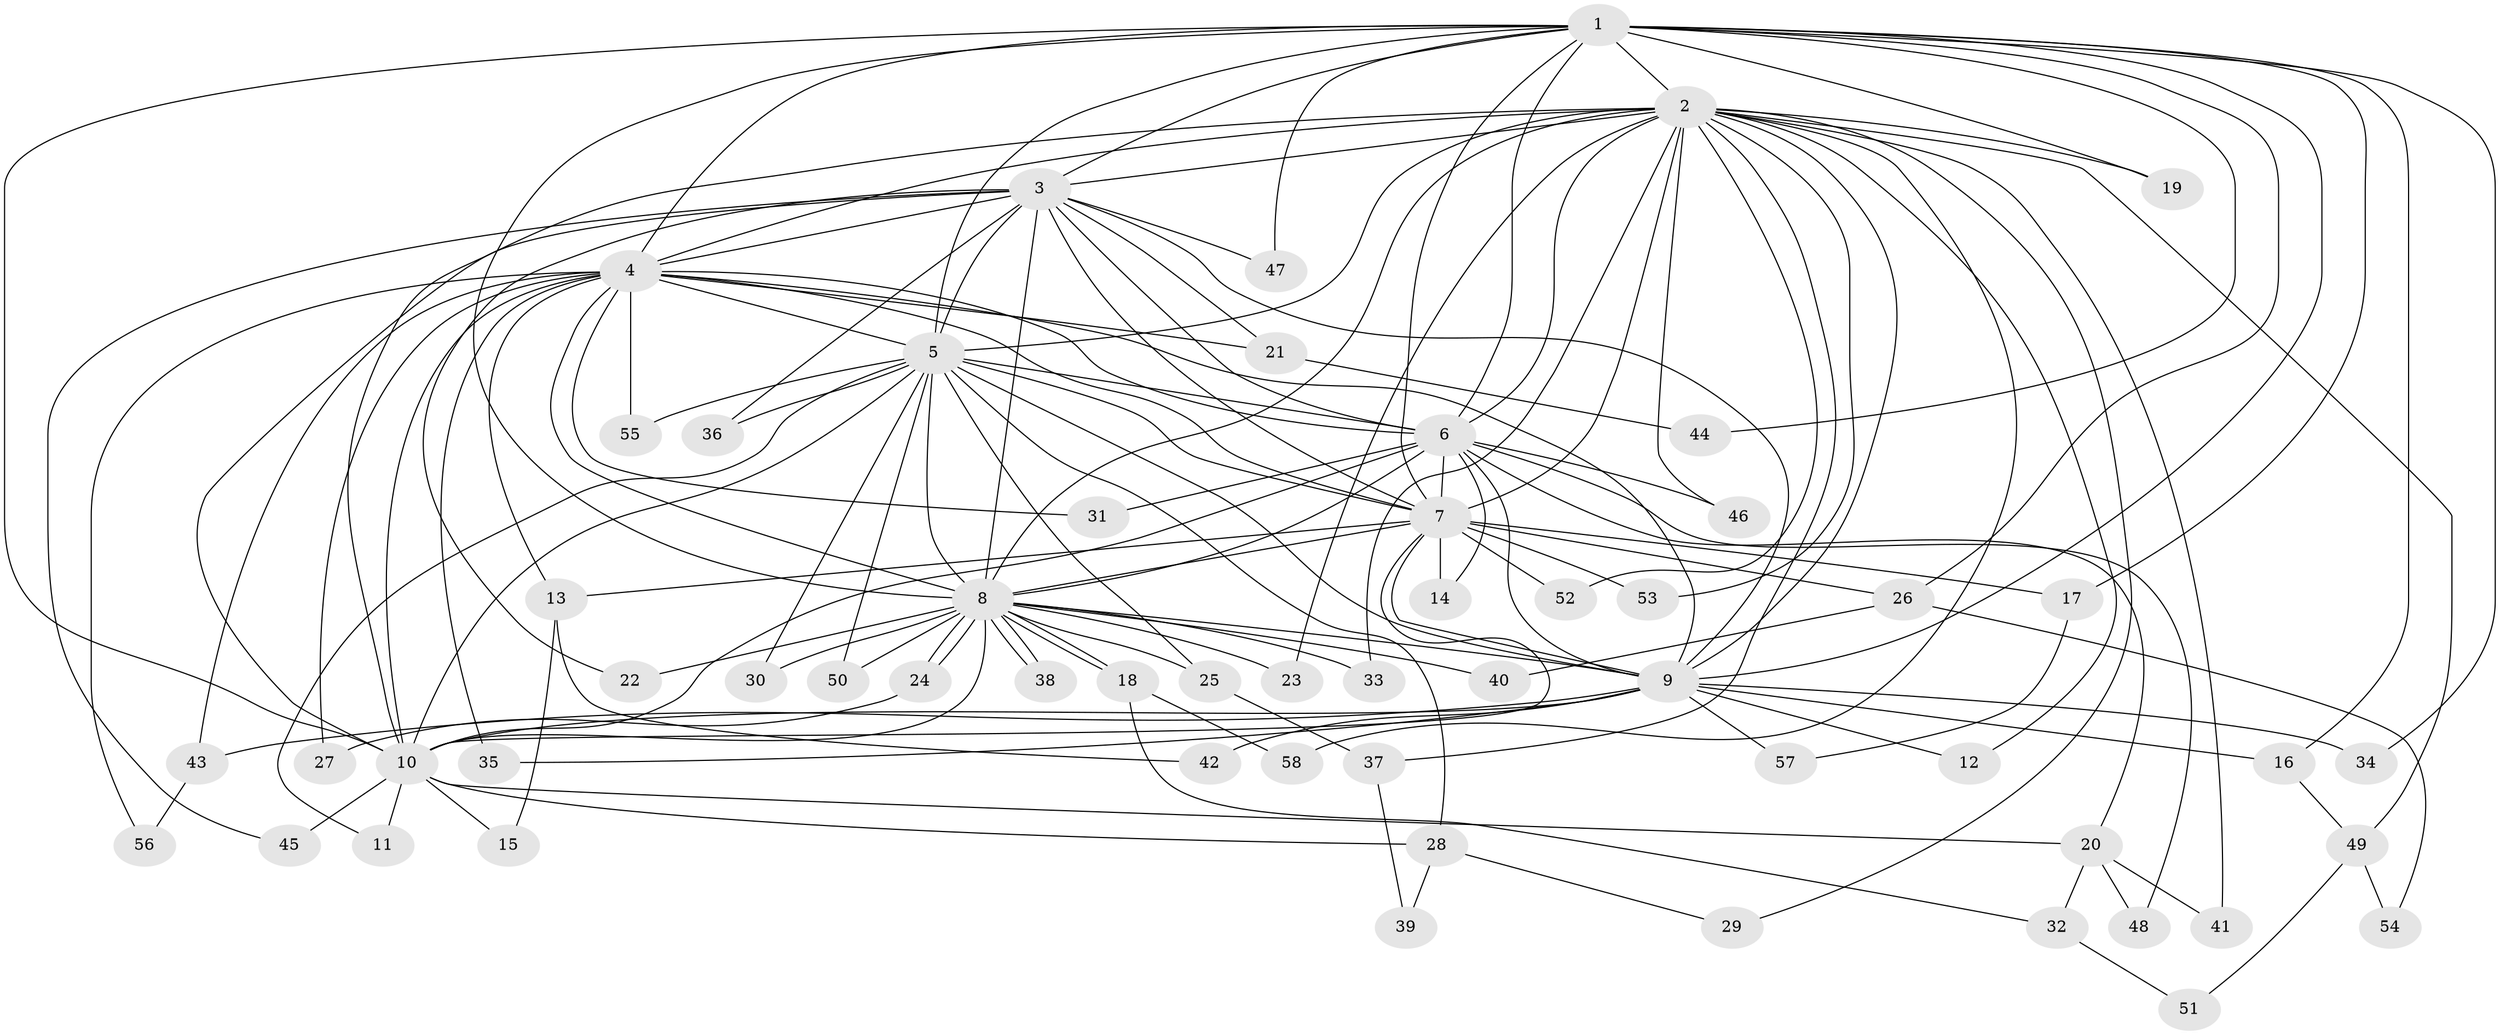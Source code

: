 // Generated by graph-tools (version 1.1) at 2025/10/02/27/25 16:10:58]
// undirected, 58 vertices, 141 edges
graph export_dot {
graph [start="1"]
  node [color=gray90,style=filled];
  1;
  2;
  3;
  4;
  5;
  6;
  7;
  8;
  9;
  10;
  11;
  12;
  13;
  14;
  15;
  16;
  17;
  18;
  19;
  20;
  21;
  22;
  23;
  24;
  25;
  26;
  27;
  28;
  29;
  30;
  31;
  32;
  33;
  34;
  35;
  36;
  37;
  38;
  39;
  40;
  41;
  42;
  43;
  44;
  45;
  46;
  47;
  48;
  49;
  50;
  51;
  52;
  53;
  54;
  55;
  56;
  57;
  58;
  1 -- 2;
  1 -- 3;
  1 -- 4;
  1 -- 5;
  1 -- 6;
  1 -- 7;
  1 -- 8;
  1 -- 9;
  1 -- 10;
  1 -- 16;
  1 -- 17;
  1 -- 19;
  1 -- 26;
  1 -- 34;
  1 -- 44;
  1 -- 47;
  2 -- 3;
  2 -- 4;
  2 -- 5;
  2 -- 6;
  2 -- 7;
  2 -- 8;
  2 -- 9;
  2 -- 10;
  2 -- 12;
  2 -- 19;
  2 -- 23;
  2 -- 29;
  2 -- 33;
  2 -- 37;
  2 -- 41;
  2 -- 46;
  2 -- 49;
  2 -- 52;
  2 -- 53;
  2 -- 58;
  3 -- 4;
  3 -- 5;
  3 -- 6;
  3 -- 7;
  3 -- 8;
  3 -- 9;
  3 -- 10;
  3 -- 21;
  3 -- 22;
  3 -- 36;
  3 -- 45;
  3 -- 47;
  4 -- 5;
  4 -- 6;
  4 -- 7;
  4 -- 8;
  4 -- 9;
  4 -- 10;
  4 -- 13;
  4 -- 21;
  4 -- 27;
  4 -- 31;
  4 -- 35;
  4 -- 43;
  4 -- 55;
  4 -- 56;
  5 -- 6;
  5 -- 7;
  5 -- 8;
  5 -- 9;
  5 -- 10;
  5 -- 11;
  5 -- 25;
  5 -- 28;
  5 -- 30;
  5 -- 36;
  5 -- 50;
  5 -- 55;
  6 -- 7;
  6 -- 8;
  6 -- 9;
  6 -- 10;
  6 -- 14;
  6 -- 20;
  6 -- 31;
  6 -- 46;
  6 -- 48;
  7 -- 8;
  7 -- 9;
  7 -- 10;
  7 -- 13;
  7 -- 14;
  7 -- 17;
  7 -- 26;
  7 -- 52;
  7 -- 53;
  8 -- 9;
  8 -- 10;
  8 -- 18;
  8 -- 18;
  8 -- 22;
  8 -- 23;
  8 -- 24;
  8 -- 24;
  8 -- 25;
  8 -- 30;
  8 -- 33;
  8 -- 38;
  8 -- 38;
  8 -- 40;
  8 -- 50;
  9 -- 10;
  9 -- 12;
  9 -- 16;
  9 -- 34;
  9 -- 35;
  9 -- 42;
  9 -- 43;
  9 -- 57;
  10 -- 11;
  10 -- 15;
  10 -- 20;
  10 -- 28;
  10 -- 45;
  13 -- 15;
  13 -- 42;
  16 -- 49;
  17 -- 57;
  18 -- 32;
  18 -- 58;
  20 -- 32;
  20 -- 41;
  20 -- 48;
  21 -- 44;
  24 -- 27;
  25 -- 37;
  26 -- 40;
  26 -- 54;
  28 -- 29;
  28 -- 39;
  32 -- 51;
  37 -- 39;
  43 -- 56;
  49 -- 51;
  49 -- 54;
}
